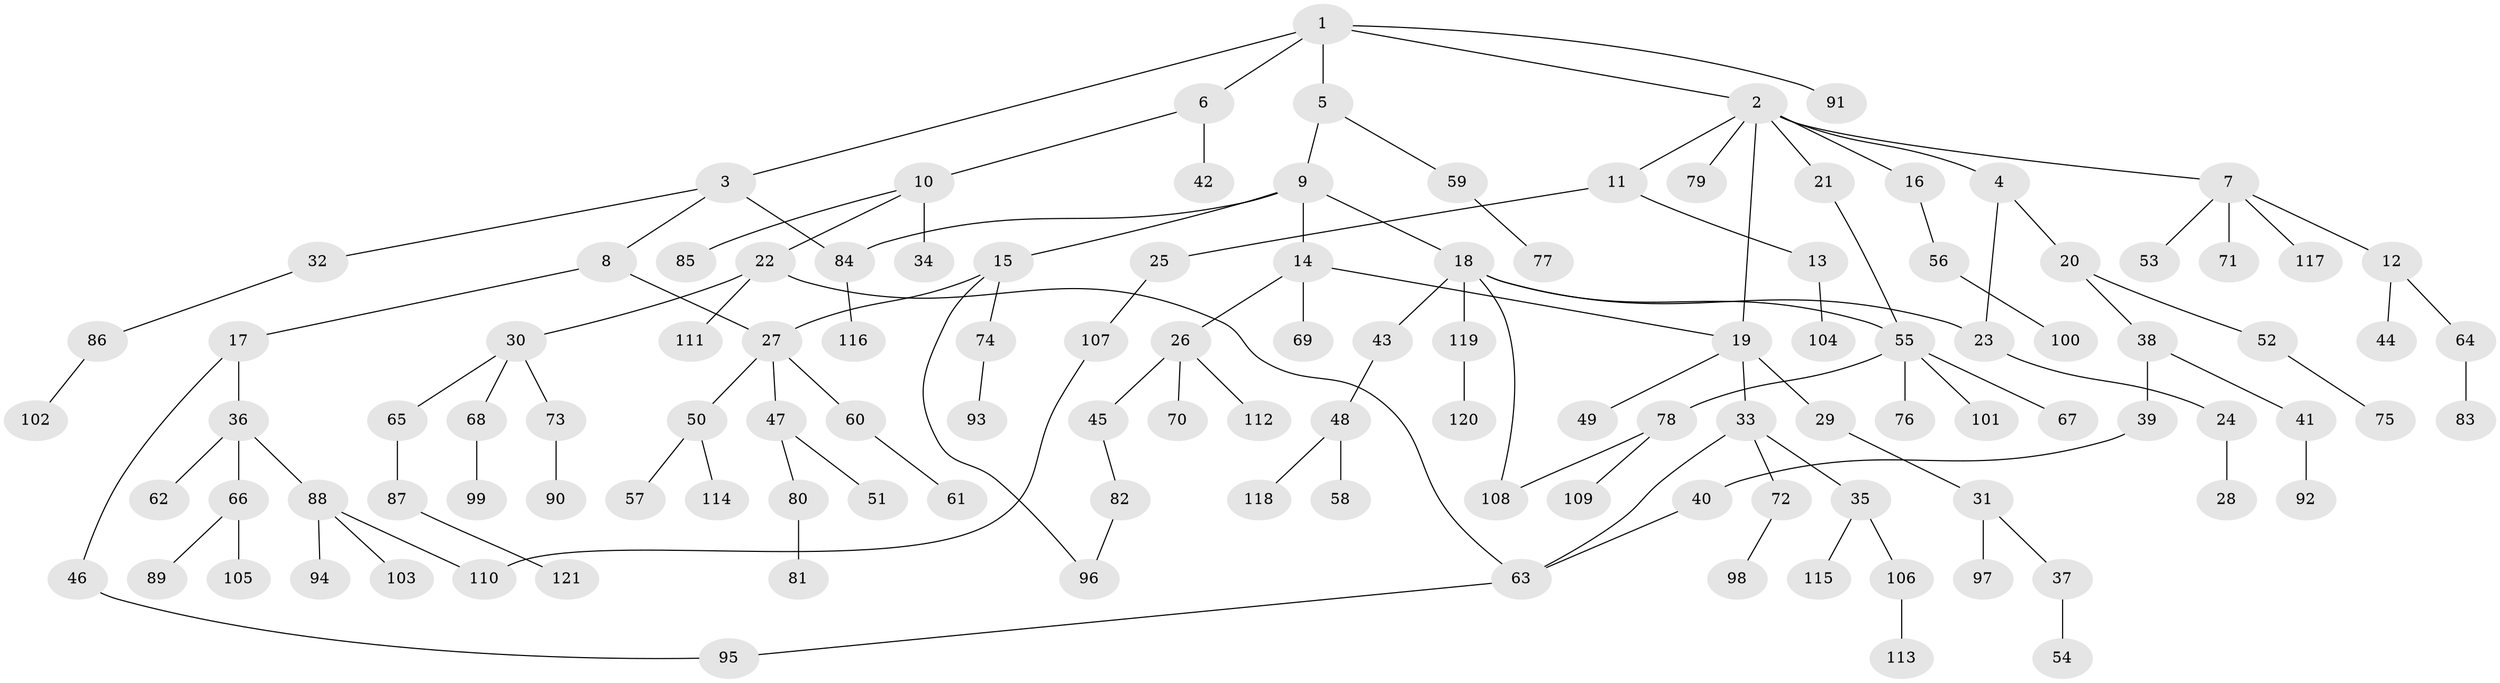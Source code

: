 // Generated by graph-tools (version 1.1) at 2025/49/03/09/25 03:49:16]
// undirected, 121 vertices, 131 edges
graph export_dot {
graph [start="1"]
  node [color=gray90,style=filled];
  1;
  2;
  3;
  4;
  5;
  6;
  7;
  8;
  9;
  10;
  11;
  12;
  13;
  14;
  15;
  16;
  17;
  18;
  19;
  20;
  21;
  22;
  23;
  24;
  25;
  26;
  27;
  28;
  29;
  30;
  31;
  32;
  33;
  34;
  35;
  36;
  37;
  38;
  39;
  40;
  41;
  42;
  43;
  44;
  45;
  46;
  47;
  48;
  49;
  50;
  51;
  52;
  53;
  54;
  55;
  56;
  57;
  58;
  59;
  60;
  61;
  62;
  63;
  64;
  65;
  66;
  67;
  68;
  69;
  70;
  71;
  72;
  73;
  74;
  75;
  76;
  77;
  78;
  79;
  80;
  81;
  82;
  83;
  84;
  85;
  86;
  87;
  88;
  89;
  90;
  91;
  92;
  93;
  94;
  95;
  96;
  97;
  98;
  99;
  100;
  101;
  102;
  103;
  104;
  105;
  106;
  107;
  108;
  109;
  110;
  111;
  112;
  113;
  114;
  115;
  116;
  117;
  118;
  119;
  120;
  121;
  1 -- 2;
  1 -- 3;
  1 -- 5;
  1 -- 6;
  1 -- 91;
  2 -- 4;
  2 -- 7;
  2 -- 11;
  2 -- 16;
  2 -- 21;
  2 -- 79;
  2 -- 19;
  3 -- 8;
  3 -- 32;
  3 -- 84;
  4 -- 20;
  4 -- 23;
  5 -- 9;
  5 -- 59;
  6 -- 10;
  6 -- 42;
  7 -- 12;
  7 -- 53;
  7 -- 71;
  7 -- 117;
  8 -- 17;
  8 -- 27;
  9 -- 14;
  9 -- 15;
  9 -- 18;
  9 -- 84;
  10 -- 22;
  10 -- 34;
  10 -- 85;
  11 -- 13;
  11 -- 25;
  12 -- 44;
  12 -- 64;
  13 -- 104;
  14 -- 19;
  14 -- 26;
  14 -- 69;
  15 -- 27;
  15 -- 74;
  15 -- 96;
  16 -- 56;
  17 -- 36;
  17 -- 46;
  18 -- 43;
  18 -- 55;
  18 -- 119;
  18 -- 108;
  18 -- 23;
  19 -- 29;
  19 -- 33;
  19 -- 49;
  20 -- 38;
  20 -- 52;
  21 -- 55;
  22 -- 30;
  22 -- 63;
  22 -- 111;
  23 -- 24;
  24 -- 28;
  25 -- 107;
  26 -- 45;
  26 -- 70;
  26 -- 112;
  27 -- 47;
  27 -- 50;
  27 -- 60;
  29 -- 31;
  30 -- 65;
  30 -- 68;
  30 -- 73;
  31 -- 37;
  31 -- 97;
  32 -- 86;
  33 -- 35;
  33 -- 72;
  33 -- 63;
  35 -- 106;
  35 -- 115;
  36 -- 62;
  36 -- 66;
  36 -- 88;
  37 -- 54;
  38 -- 39;
  38 -- 41;
  39 -- 40;
  40 -- 63;
  41 -- 92;
  43 -- 48;
  45 -- 82;
  46 -- 95;
  47 -- 51;
  47 -- 80;
  48 -- 58;
  48 -- 118;
  50 -- 57;
  50 -- 114;
  52 -- 75;
  55 -- 67;
  55 -- 76;
  55 -- 78;
  55 -- 101;
  56 -- 100;
  59 -- 77;
  60 -- 61;
  63 -- 95;
  64 -- 83;
  65 -- 87;
  66 -- 89;
  66 -- 105;
  68 -- 99;
  72 -- 98;
  73 -- 90;
  74 -- 93;
  78 -- 108;
  78 -- 109;
  80 -- 81;
  82 -- 96;
  84 -- 116;
  86 -- 102;
  87 -- 121;
  88 -- 94;
  88 -- 103;
  88 -- 110;
  106 -- 113;
  107 -- 110;
  119 -- 120;
}
